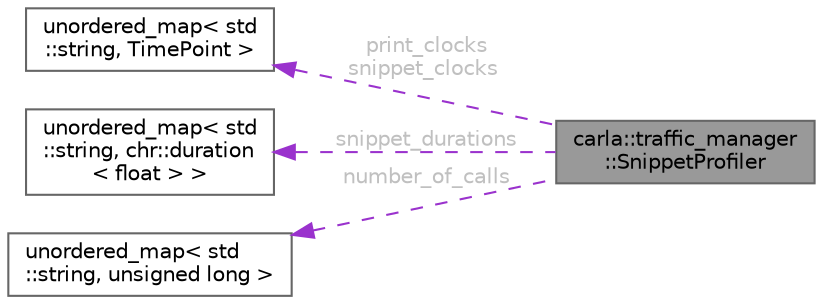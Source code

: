 digraph "carla::traffic_manager::SnippetProfiler"
{
 // INTERACTIVE_SVG=YES
 // LATEX_PDF_SIZE
  bgcolor="transparent";
  edge [fontname=Helvetica,fontsize=10,labelfontname=Helvetica,labelfontsize=10];
  node [fontname=Helvetica,fontsize=10,shape=box,height=0.2,width=0.4];
  rankdir="LR";
  Node1 [id="Node000001",label="carla::traffic_manager\l::SnippetProfiler",height=0.2,width=0.4,color="gray40", fillcolor="grey60", style="filled", fontcolor="black",tooltip=" "];
  Node2 -> Node1 [id="edge1_Node000001_Node000002",dir="back",color="darkorchid3",style="dashed",tooltip=" ",label=" print_clocks\nsnippet_clocks",fontcolor="grey" ];
  Node2 [id="Node000002",label="unordered_map\< std\l::string, TimePoint \>",height=0.2,width=0.4,color="gray40", fillcolor="white", style="filled",tooltip=" "];
  Node3 -> Node1 [id="edge2_Node000001_Node000003",dir="back",color="darkorchid3",style="dashed",tooltip=" ",label=" snippet_durations",fontcolor="grey" ];
  Node3 [id="Node000003",label="unordered_map\< std\l::string, chr::duration\l\< float \> \>",height=0.2,width=0.4,color="gray40", fillcolor="white", style="filled",tooltip=" "];
  Node4 -> Node1 [id="edge3_Node000001_Node000004",dir="back",color="darkorchid3",style="dashed",tooltip=" ",label=" number_of_calls",fontcolor="grey" ];
  Node4 [id="Node000004",label="unordered_map\< std\l::string, unsigned long \>",height=0.2,width=0.4,color="gray40", fillcolor="white", style="filled",tooltip=" "];
}
